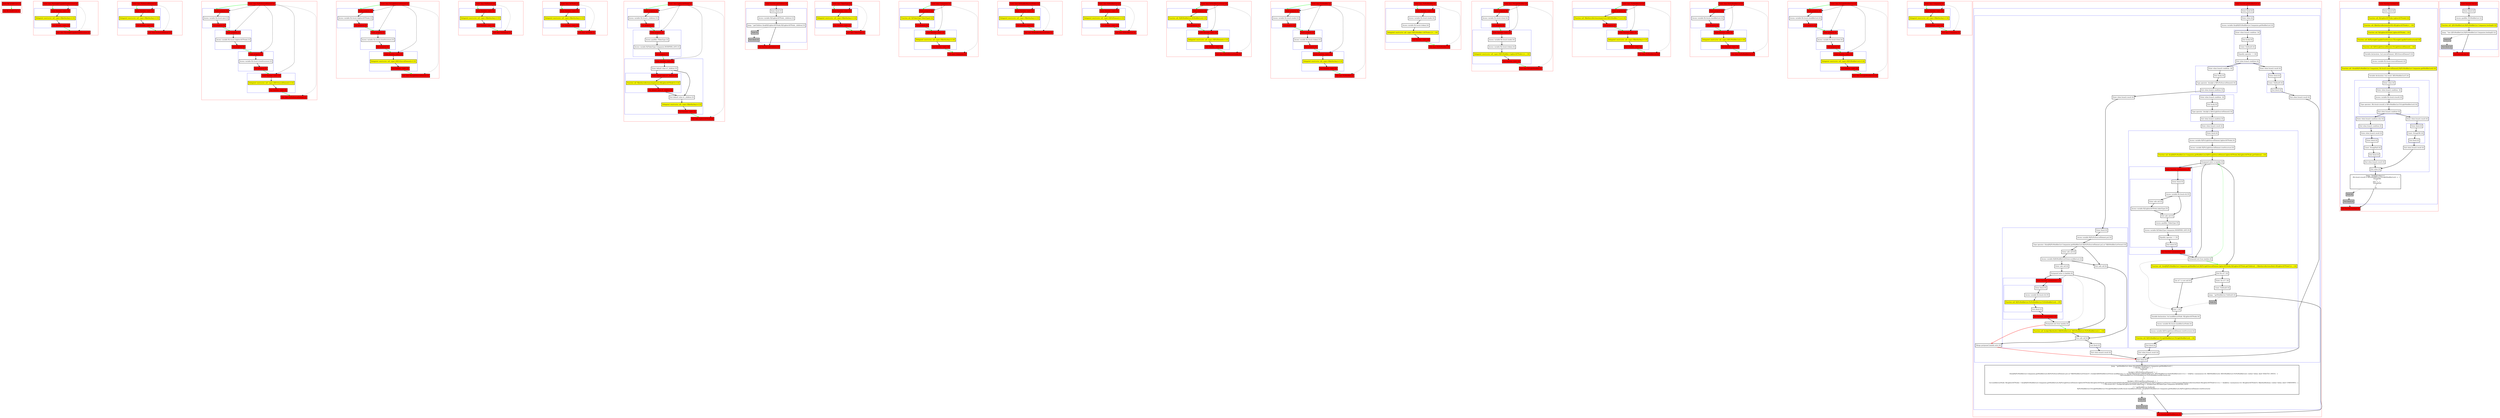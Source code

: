 digraph kt44814_kt {
    graph [nodesep=3]
    node [shape=box penwidth=2]
    edge [penwidth=2]

    subgraph cluster_0 {
        color=red
        0 [label="Enter file kt44814.kt [1]" style="filled" fillcolor=red];
        1 [label="Exit file kt44814.kt [1]" style="filled" fillcolor=red];
    }
    0 -> {1} [color=green];

    subgraph cluster_1 {
        color=red
        2 [label="Enter class FlyweightCapableTreeStructure [2]" style="filled" fillcolor=red];
        subgraph cluster_2 {
            color=blue
            3 [label="Enter function <init> [3]" style="filled" fillcolor=red];
            4 [label="Delegated constructor call: super<R|kotlin/Any|>() [3]" style="filled" fillcolor=yellow];
            5 [label="Exit function <init> [3]" style="filled" fillcolor=red];
        }
        6 [label="Exit class FlyweightCapableTreeStructure [2]" style="filled" fillcolor=red];
    }
    2 -> {3} [color=green];
    2 -> {6} [style=dotted];
    2 -> {3} [style=dashed];
    3 -> {4};
    4 -> {5};
    5 -> {6} [color=green];

    subgraph cluster_3 {
        color=red
        7 [label="Enter class FirSourceElement [2]" style="filled" fillcolor=red];
        subgraph cluster_4 {
            color=blue
            8 [label="Enter function <init> [3]" style="filled" fillcolor=red];
            9 [label="Delegated constructor call: super<R|kotlin/Any|>() [3]" style="filled" fillcolor=yellow];
            10 [label="Exit function <init> [3]" style="filled" fillcolor=red];
        }
        11 [label="Exit class FirSourceElement [2]" style="filled" fillcolor=red];
    }
    7 -> {8} [color=green];
    7 -> {11} [style=dotted];
    7 -> {8} [style=dashed];
    8 -> {9};
    9 -> {10};
    10 -> {11} [color=green];

    subgraph cluster_5 {
        color=red
        12 [label="Enter class FirPsiSourceElement [2]" style="filled" fillcolor=red];
        subgraph cluster_6 {
            color=blue
            13 [label="Enter property [3]" style="filled" fillcolor=red];
            14 [label="Access variable R|<local>/psi| [3]"];
            15 [label="Exit property [3]" style="filled" fillcolor=red];
        }
        subgraph cluster_7 {
            color=blue
            16 [label="Enter property [3]" style="filled" fillcolor=red];
            17 [label="Access variable R|<local>/lighterASTNode| [3]"];
            18 [label="Exit property [3]" style="filled" fillcolor=red];
        }
        subgraph cluster_8 {
            color=blue
            19 [label="Enter property [3]" style="filled" fillcolor=red];
            20 [label="Access variable R|<local>/treeStructure| [3]"];
            21 [label="Exit property [3]" style="filled" fillcolor=red];
        }
        subgraph cluster_9 {
            color=blue
            22 [label="Enter function <init> [3]" style="filled" fillcolor=red];
            23 [label="Delegated constructor call: super<R|FirSourceElement|>() [3]" style="filled" fillcolor=yellow];
            24 [label="Exit function <init> [3]" style="filled" fillcolor=red];
        }
        25 [label="Exit class FirPsiSourceElement [2]" style="filled" fillcolor=red];
    }
    12 -> {13} [color=green];
    12 -> {25} [style=dotted];
    12 -> {13 16 19 22} [style=dashed];
    13 -> {14};
    14 -> {15};
    15 -> {16} [color=green];
    16 -> {17};
    17 -> {18};
    18 -> {19} [color=green];
    19 -> {20};
    20 -> {21};
    21 -> {22} [color=green];
    22 -> {23};
    23 -> {24};
    24 -> {25} [color=green];

    subgraph cluster_10 {
        color=red
        26 [label="Enter class FirLightSourceElement [2]" style="filled" fillcolor=red];
        subgraph cluster_11 {
            color=blue
            27 [label="Enter property [3]" style="filled" fillcolor=red];
            28 [label="Access variable R|<local>/lighterASTNode| [3]"];
            29 [label="Exit property [3]" style="filled" fillcolor=red];
        }
        subgraph cluster_12 {
            color=blue
            30 [label="Enter property [3]" style="filled" fillcolor=red];
            31 [label="Access variable R|<local>/treeStructure| [3]"];
            32 [label="Exit property [3]" style="filled" fillcolor=red];
        }
        subgraph cluster_13 {
            color=blue
            33 [label="Enter function <init> [3]" style="filled" fillcolor=red];
            34 [label="Delegated constructor call: super<R|FirSourceElement|>() [3]" style="filled" fillcolor=yellow];
            35 [label="Exit function <init> [3]" style="filled" fillcolor=red];
        }
        36 [label="Exit class FirLightSourceElement [2]" style="filled" fillcolor=red];
    }
    26 -> {27} [color=green];
    26 -> {36} [style=dotted];
    26 -> {27 30 33} [style=dashed];
    27 -> {28};
    28 -> {29};
    29 -> {30} [color=green];
    30 -> {31};
    31 -> {32};
    32 -> {33} [color=green];
    33 -> {34};
    34 -> {35};
    35 -> {36} [color=green];

    subgraph cluster_14 {
        color=red
        37 [label="Enter class PsiElement [2]" style="filled" fillcolor=red];
        subgraph cluster_15 {
            color=blue
            38 [label="Enter function <init> [3]" style="filled" fillcolor=red];
            39 [label="Delegated constructor call: super<R|kotlin/Any|>() [3]" style="filled" fillcolor=yellow];
            40 [label="Exit function <init> [3]" style="filled" fillcolor=red];
        }
        41 [label="Exit class PsiElement [2]" style="filled" fillcolor=red];
    }
    37 -> {38} [color=green];
    37 -> {41} [style=dotted];
    37 -> {38} [style=dashed];
    38 -> {39};
    39 -> {40};
    40 -> {41} [color=green];

    subgraph cluster_16 {
        color=red
        42 [label="Enter class ASTNode [2]" style="filled" fillcolor=red];
        subgraph cluster_17 {
            color=blue
            43 [label="Enter function <init> [3]" style="filled" fillcolor=red];
            44 [label="Delegated constructor call: super<R|kotlin/Any|>() [3]" style="filled" fillcolor=yellow];
            45 [label="Exit function <init> [3]" style="filled" fillcolor=red];
        }
        46 [label="Exit class ASTNode [2]" style="filled" fillcolor=red];
    }
    42 -> {43} [color=green];
    42 -> {46} [style=dotted];
    42 -> {43} [style=dashed];
    43 -> {44};
    44 -> {45};
    45 -> {46} [color=green];

    subgraph cluster_18 {
        color=red
        47 [label="Enter class LighterASTNode [2]" style="filled" fillcolor=red];
        subgraph cluster_19 {
            color=blue
            48 [label="Enter property [3]" style="filled" fillcolor=red];
            49 [label="Access variable R|<local>/_children| [3]"];
            50 [label="Exit property [3]" style="filled" fillcolor=red];
        }
        subgraph cluster_20 {
            color=blue
            51 [label="Enter property [3]" style="filled" fillcolor=red];
            52 [label="Access qualifier /TokenType [3]"];
            53 [label="Access variable R|/TokenType.Companion.MODIFIER_LIST| [3]"];
            54 [label="Exit property [3]" style="filled" fillcolor=red];
        }
        subgraph cluster_21 {
            color=blue
            55 [label="Enter function <init> [3]" style="filled" fillcolor=red];
            56 [label="Enter default value of _children [3]"];
            subgraph cluster_22 {
                color=blue
                57 [label="Enter default value of _children [4]" style="filled" fillcolor=red];
                58 [label="Function call: R|kotlin/collections/emptyList|<R|LighterASTNode?|>() [4]" style="filled" fillcolor=yellow];
                59 [label="Exit default value of _children [4]" style="filled" fillcolor=red];
            }
            60 [label="Exit default value of _children [3]"];
            61 [label="Delegated constructor call: super<R|kotlin/Any|>() [3]" style="filled" fillcolor=yellow];
            62 [label="Exit function <init> [3]" style="filled" fillcolor=red];
        }
        63 [label="Exit class LighterASTNode [2]" style="filled" fillcolor=red];
    }
    47 -> {48} [color=green];
    47 -> {63} [style=dotted];
    47 -> {48 51 55} [style=dashed];
    48 -> {49};
    49 -> {50};
    50 -> {51} [color=green];
    51 -> {52};
    52 -> {53};
    53 -> {54};
    54 -> {55} [color=green];
    55 -> {56};
    56 -> {57 60};
    56 -> {57} [style=dashed];
    57 -> {58};
    58 -> {59};
    59 -> {60};
    60 -> {61};
    61 -> {62};
    62 -> {63} [color=green];

    subgraph cluster_23 {
        color=red
        64 [label="Enter function getChildren [3]" style="filled" fillcolor=red];
        subgraph cluster_24 {
            color=blue
            65 [label="Enter block [3]"];
            66 [label="Access variable R|/LighterASTNode._children| [3]"];
            67 [label="Jump: ^getChildren this@R|/LighterASTNode|.R|/LighterASTNode._children| [3]"];
            68 [label="Stub [3]" style="filled" fillcolor=gray];
            69 [label="Exit block [3]" style="filled" fillcolor=gray];
        }
        70 [label="Exit function getChildren [3]" style="filled" fillcolor=red];
    }
    64 -> {65};
    65 -> {66};
    66 -> {67};
    67 -> {70};
    67 -> {68} [style=dotted];
    68 -> {69} [style=dotted];
    69 -> {70} [style=dotted];

    subgraph cluster_25 {
        color=red
        71 [label="Enter class TokenType [2]" style="filled" fillcolor=red];
        subgraph cluster_26 {
            color=blue
            72 [label="Enter function <init> [3]" style="filled" fillcolor=red];
            73 [label="Delegated constructor call: super<R|kotlin/Any|>() [3]" style="filled" fillcolor=yellow];
            74 [label="Exit function <init> [3]" style="filled" fillcolor=red];
        }
        75 [label="Exit class TokenType [2]" style="filled" fillcolor=red];
    }
    71 -> {72} [color=green];
    71 -> {75} [style=dotted];
    71 -> {72} [style=dashed];
    72 -> {73};
    73 -> {74};
    74 -> {75} [color=green];

    subgraph cluster_27 {
        color=red
        76 [label="Enter class Companion [3]" style="filled" fillcolor=red];
        subgraph cluster_28 {
            color=blue
            77 [label="Enter property [4]" style="filled" fillcolor=red];
            78 [label="Function call: R|/TokenType.TokenType|() [4]" style="filled" fillcolor=yellow];
            79 [label="Exit property [4]" style="filled" fillcolor=red];
        }
        subgraph cluster_29 {
            color=blue
            80 [label="Enter function <init> [4]" style="filled" fillcolor=red];
            81 [label="Delegated constructor call: super<R|kotlin/Any|>() [4]" style="filled" fillcolor=yellow];
            82 [label="Exit function <init> [4]" style="filled" fillcolor=red];
        }
        83 [label="Exit class Companion [3]" style="filled" fillcolor=red];
    }
    76 -> {77} [color=green];
    76 -> {83} [style=dotted];
    76 -> {77 80} [style=dashed];
    77 -> {78};
    78 -> {79};
    79 -> {80} [color=green];
    80 -> {81};
    81 -> {82};
    82 -> {83} [color=green];

    subgraph cluster_30 {
        color=red
        84 [label="Enter class KtModifierKeywordToken [2]" style="filled" fillcolor=red];
        subgraph cluster_31 {
            color=blue
            85 [label="Enter function <init> [3]" style="filled" fillcolor=red];
            86 [label="Delegated constructor call: super<R|kotlin/Any|>() [3]" style="filled" fillcolor=yellow];
            87 [label="Exit function <init> [3]" style="filled" fillcolor=red];
        }
        88 [label="Exit class KtModifierKeywordToken [2]" style="filled" fillcolor=red];
    }
    84 -> {85} [color=green];
    84 -> {88} [style=dotted];
    84 -> {85} [style=dashed];
    85 -> {86};
    86 -> {87};
    87 -> {88} [color=green];

    subgraph cluster_32 {
        color=red
        89 [label="Enter class KtModifierList [2]" style="filled" fillcolor=red];
        subgraph cluster_33 {
            color=blue
            90 [label="Enter function <init> [3]" style="filled" fillcolor=red];
            91 [label="Delegated constructor call: super<R|PsiElement|>() [3]" style="filled" fillcolor=yellow];
            92 [label="Exit function <init> [3]" style="filled" fillcolor=red];
        }
        93 [label="Exit class KtModifierList [2]" style="filled" fillcolor=red];
    }
    89 -> {90} [color=green];
    89 -> {93} [style=dotted];
    89 -> {90} [style=dashed];
    90 -> {91};
    91 -> {92};
    92 -> {93} [color=green];

    subgraph cluster_34 {
        color=red
        94 [label="Enter class KtModifierListOwner [2]" style="filled" fillcolor=red];
        subgraph cluster_35 {
            color=blue
            95 [label="Enter property [3]" style="filled" fillcolor=red];
            96 [label="Function call: R|/KtModifierList.KtModifierList|() [3]" style="filled" fillcolor=yellow];
            97 [label="Exit property [3]" style="filled" fillcolor=red];
        }
        subgraph cluster_36 {
            color=blue
            98 [label="Enter function <init> [3]" style="filled" fillcolor=red];
            99 [label="Delegated constructor call: super<R|PsiElement|>() [3]" style="filled" fillcolor=yellow];
            100 [label="Exit function <init> [3]" style="filled" fillcolor=red];
        }
        101 [label="Exit class KtModifierListOwner [2]" style="filled" fillcolor=red];
    }
    94 -> {95} [color=green];
    94 -> {101} [style=dotted];
    94 -> {95 98} [style=dashed];
    95 -> {96};
    96 -> {97};
    97 -> {98} [color=green];
    98 -> {99};
    99 -> {100};
    100 -> {101} [color=green];

    subgraph cluster_37 {
        color=red
        102 [label="Enter class FirModifier [2]" style="filled" fillcolor=red];
        subgraph cluster_38 {
            color=blue
            103 [label="Enter property [3]" style="filled" fillcolor=red];
            104 [label="Access variable R|<local>/node| [3]"];
            105 [label="Exit property [3]" style="filled" fillcolor=red];
        }
        subgraph cluster_39 {
            color=blue
            106 [label="Enter property [3]" style="filled" fillcolor=red];
            107 [label="Access variable R|<local>/token| [3]"];
            108 [label="Exit property [3]" style="filled" fillcolor=red];
        }
        subgraph cluster_40 {
            color=blue
            109 [label="Enter function <init> [3]" style="filled" fillcolor=red];
            110 [label="Delegated constructor call: super<R|kotlin/Any|>() [3]" style="filled" fillcolor=yellow];
            111 [label="Exit function <init> [3]" style="filled" fillcolor=red];
        }
        112 [label="Exit class FirModifier [2]" style="filled" fillcolor=red];
    }
    102 -> {103} [color=green];
    102 -> {112} [style=dotted];
    102 -> {103 106 109} [style=dashed];
    103 -> {104};
    104 -> {105};
    105 -> {106} [color=green];
    106 -> {107};
    107 -> {108};
    108 -> {109} [color=green];
    109 -> {110};
    110 -> {111};
    111 -> {112} [color=green];

    subgraph cluster_41 {
        color=red
        113 [label="Enter class FirPsiModifier [3]" style="filled" fillcolor=red];
        subgraph cluster_42 {
            color=blue
            114 [label="Enter function <init> [4]" style="filled" fillcolor=red];
            115 [label="Access variable R|<local>/node| [4]"];
            116 [label="Access variable R|<local>/token| [4]"];
            117 [label="Delegated constructor call: super<R|FirModifier<ASTNode>|>(...) [4]" style="filled" fillcolor=yellow];
            118 [label="Exit function <init> [4]" style="filled" fillcolor=red];
        }
        119 [label="Exit class FirPsiModifier [3]" style="filled" fillcolor=red];
    }
    113 -> {114} [color=green];
    113 -> {119} [style=dotted];
    113 -> {114} [style=dashed];
    114 -> {115};
    115 -> {116};
    116 -> {117};
    117 -> {118};
    118 -> {119} [color=green];

    subgraph cluster_43 {
        color=red
        120 [label="Enter class FirLightModifier [3]" style="filled" fillcolor=red];
        subgraph cluster_44 {
            color=blue
            121 [label="Enter property [4]" style="filled" fillcolor=red];
            122 [label="Access variable R|<local>/tree| [4]"];
            123 [label="Exit property [4]" style="filled" fillcolor=red];
        }
        subgraph cluster_45 {
            color=blue
            124 [label="Enter function <init> [4]" style="filled" fillcolor=red];
            125 [label="Access variable R|<local>/node| [4]"];
            126 [label="Access variable R|<local>/token| [4]"];
            127 [label="Delegated constructor call: super<R|FirModifier<LighterASTNode>|>(...) [4]" style="filled" fillcolor=yellow];
            128 [label="Exit function <init> [4]" style="filled" fillcolor=red];
        }
        129 [label="Exit class FirLightModifier [3]" style="filled" fillcolor=red];
    }
    120 -> {121} [color=green];
    120 -> {129} [style=dotted];
    120 -> {121 124} [style=dashed];
    121 -> {122};
    122 -> {123};
    123 -> {124} [color=green];
    124 -> {125};
    125 -> {126};
    126 -> {127};
    127 -> {128};
    128 -> {129} [color=green];

    subgraph cluster_46 {
        color=red
        130 [label="Enter class FirModifierList [2]" style="filled" fillcolor=red];
        subgraph cluster_47 {
            color=blue
            131 [label="Enter property [3]" style="filled" fillcolor=red];
            132 [label="Function call: R|kotlin/collections/emptyList|<R|FirModifier<*>|>() [3]" style="filled" fillcolor=yellow];
            133 [label="Exit property [3]" style="filled" fillcolor=red];
        }
        subgraph cluster_48 {
            color=blue
            134 [label="Enter function <init> [3]" style="filled" fillcolor=red];
            135 [label="Delegated constructor call: super<R|kotlin/Any|>() [3]" style="filled" fillcolor=yellow];
            136 [label="Exit function <init> [3]" style="filled" fillcolor=red];
        }
        137 [label="Exit class FirModifierList [2]" style="filled" fillcolor=red];
    }
    130 -> {131} [color=green];
    130 -> {137} [style=dotted];
    130 -> {131 134} [style=dashed];
    131 -> {132};
    132 -> {133};
    133 -> {134} [color=green];
    134 -> {135};
    135 -> {136};
    136 -> {137} [color=green];

    subgraph cluster_49 {
        color=red
        138 [label="Enter class FirPsiModifierList [3]" style="filled" fillcolor=red];
        subgraph cluster_50 {
            color=blue
            139 [label="Enter property [4]" style="filled" fillcolor=red];
            140 [label="Access variable R|<local>/modifierList| [4]"];
            141 [label="Exit property [4]" style="filled" fillcolor=red];
        }
        subgraph cluster_51 {
            color=blue
            142 [label="Enter function <init> [4]" style="filled" fillcolor=red];
            143 [label="Delegated constructor call: super<R|FirModifierList|>() [4]" style="filled" fillcolor=yellow];
            144 [label="Exit function <init> [4]" style="filled" fillcolor=red];
        }
        145 [label="Exit class FirPsiModifierList [3]" style="filled" fillcolor=red];
    }
    138 -> {139} [color=green];
    138 -> {145} [style=dotted];
    138 -> {139 142} [style=dashed];
    139 -> {140};
    140 -> {141};
    141 -> {142} [color=green];
    142 -> {143};
    143 -> {144};
    144 -> {145} [color=green];

    subgraph cluster_52 {
        color=red
        146 [label="Enter class FirLightModifierList [3]" style="filled" fillcolor=red];
        subgraph cluster_53 {
            color=blue
            147 [label="Enter property [4]" style="filled" fillcolor=red];
            148 [label="Access variable R|<local>/modifierList| [4]"];
            149 [label="Exit property [4]" style="filled" fillcolor=red];
        }
        subgraph cluster_54 {
            color=blue
            150 [label="Enter property [4]" style="filled" fillcolor=red];
            151 [label="Access variable R|<local>/tree| [4]"];
            152 [label="Exit property [4]" style="filled" fillcolor=red];
        }
        subgraph cluster_55 {
            color=blue
            153 [label="Enter function <init> [4]" style="filled" fillcolor=red];
            154 [label="Delegated constructor call: super<R|FirModifierList|>() [4]" style="filled" fillcolor=yellow];
            155 [label="Exit function <init> [4]" style="filled" fillcolor=red];
        }
        156 [label="Exit class FirLightModifierList [3]" style="filled" fillcolor=red];
    }
    146 -> {147} [color=green];
    146 -> {156} [style=dotted];
    146 -> {147 150 153} [style=dashed];
    147 -> {148};
    148 -> {149};
    149 -> {150} [color=green];
    150 -> {151};
    151 -> {152};
    152 -> {153} [color=green];
    153 -> {154};
    154 -> {155};
    155 -> {156} [color=green];

    subgraph cluster_56 {
        color=red
        157 [label="Enter class Companion [3]" style="filled" fillcolor=red];
        subgraph cluster_57 {
            color=blue
            158 [label="Enter function <init> [4]" style="filled" fillcolor=red];
            159 [label="Delegated constructor call: super<R|kotlin/Any|>() [4]" style="filled" fillcolor=yellow];
            160 [label="Exit function <init> [4]" style="filled" fillcolor=red];
        }
        161 [label="Exit class Companion [3]" style="filled" fillcolor=red];
    }
    157 -> {158} [color=green];
    157 -> {161} [style=dotted];
    157 -> {158} [style=dashed];
    158 -> {159};
    159 -> {160};
    160 -> {161} [color=green];

    subgraph cluster_58 {
        color=red
        162 [label="Enter function getModifierList [4]" style="filled" fillcolor=red];
        subgraph cluster_59 {
            color=blue
            163 [label="Enter block [4]"];
            subgraph cluster_60 {
                color=blue
                164 [label="Enter when [4]"];
                165 [label="Access variable this@R|/FirModifierList.Companion.getModifierList| [4]"];
                subgraph cluster_61 {
                    color=blue
                    166 [label="Enter when branch condition  [4]"];
                    167 [label="Exit $subj [4]"];
                    168 [label="Const: Null(null) [4]"];
                    169 [label="Equality operator == [4]"];
                    170 [label="Exit when branch condition [4]"];
                }
                subgraph cluster_62 {
                    color=blue
                    171 [label="Enter when branch condition  [4]"];
                    172 [label="Exit $subj [4]"];
                    173 [label="Type operator: ($subj$ is R|FirPsiSourceElement|) [4]"];
                    174 [label="Exit when branch condition [4]"];
                }
                subgraph cluster_63 {
                    color=blue
                    175 [label="Enter when branch condition  [4]"];
                    176 [label="Exit $subj [4]"];
                    177 [label="Type operator: ($subj$ is R|FirLightSourceElement|) [4]"];
                    178 [label="Exit when branch condition [4]"];
                }
                179 [label="Enter when branch result [4]"];
                subgraph cluster_64 {
                    color=blue
                    180 [label="Enter block [4]"];
                    181 [label="Access variable R|/FirLightSourceElement.lighterASTNode| [4]"];
                    182 [label="Access variable R|/FirLightSourceElement.treeStructure| [4]"];
                    183 [label="Function call: this@R|/FirModifierList.Companion.getModifierList|.R|/FirLightSourceElement.lighterASTNode|.R|/LighterASTNode.getChildren|(...) [4]" style="filled" fillcolor=yellow];
                    184 [label="Postponed enter to lambda [4]"];
                    subgraph cluster_65 {
                        color=blue
                        185 [label="Enter function <anonymous> [5]" style="filled" fillcolor=red];
                        subgraph cluster_66 {
                            color=blue
                            186 [label="Enter block [5]"];
                            187 [label="Access variable R|<local>/it| [5]"];
                            188 [label="Enter safe call [5]"];
                            189 [label="Access variable R|/LighterASTNode.tokenType| [5]"];
                            190 [label="Exit safe call [5]"];
                            191 [label="Access qualifier /TokenType [5]"];
                            192 [label="Access variable R|/TokenType.Companion.MODIFIER_LIST| [5]"];
                            193 [label="Equality operator == [5]"];
                            194 [label="Exit block [5]"];
                        }
                        195 [label="Exit function <anonymous> [5]" style="filled" fillcolor=red];
                    }
                    196 [label="Postponed exit from lambda [4]"];
                    197 [label="Function call: this@R|/FirModifierList.Companion.getModifierList|.R|/FirLightSourceElement.lighterASTNode|.R|/LighterASTNode.getChildren|(...).R|kotlin/collections/find|<R|LighterASTNode?|>(...) [4]" style="filled" fillcolor=yellow];
                    198 [label="Exit lhs of ?: [4]"];
                    199 [label="Enter rhs of ?: [4]"];
                    200 [label="Const: Null(null) [4]"];
                    201 [label="Jump: ^getModifierList Null(null) [4]"];
                    202 [label="Stub [4]" style="filled" fillcolor=gray];
                    203 [label="Lhs of ?: is not null [4]"];
                    204 [label="Exit ?: [4]"];
                    205 [label="Variable declaration: lval modifierListNode: R|LighterASTNode| [4]"];
                    206 [label="Access variable R|<local>/modifierListNode| [4]"];
                    207 [label="Access variable R|/FirLightSourceElement.treeStructure| [4]"];
                    208 [label="Function call: R|/FirModifierList.FirLightModifierList.FirLightModifierList|(...) [4]" style="filled" fillcolor=yellow];
                    209 [label="Exit block [4]"];
                }
                210 [label="Exit when branch result [4]"];
                211 [label="Enter when branch result [4]"];
                subgraph cluster_67 {
                    color=blue
                    212 [label="Enter block [4]"];
                    213 [label="Access variable R|/FirPsiSourceElement.psi| [4]"];
                    214 [label="Type operator: (this@R|/FirModifierList.Companion.getModifierList|.R|/FirPsiSourceElement.psi| as? R|KtModifierListOwner|) [4]"];
                    215 [label="Enter safe call [4]"];
                    216 [label="Access variable R|/KtModifierListOwner.modifierList| [4]"];
                    217 [label="Enter safe call [4]"];
                    218 [label="Postponed enter to lambda [4]"];
                    subgraph cluster_68 {
                        color=blue
                        219 [label="Enter function <anonymous> [5]" style="filled" fillcolor=red];
                        subgraph cluster_69 {
                            color=blue
                            220 [label="Enter block [5]"];
                            221 [label="Access variable R|<local>/it| [5]"];
                            222 [label="Function call: R|/FirModifierList.FirPsiModifierList.FirPsiModifierList|(...) [5]" style="filled" fillcolor=yellow];
                            223 [label="Exit block [5]"];
                        }
                        224 [label="Exit function <anonymous> [5]" style="filled" fillcolor=red];
                    }
                    225 [label="Postponed exit from lambda [4]"];
                    226 [label="Function call: $subj$.R|kotlin/let|<R|KtModifierList|, R|FirModifierList.FirPsiModifierList|>(...) [4]" style="filled" fillcolor=yellow];
                    227 [label="Exit safe call [4]"];
                    228 [label="Exit safe call [4]"];
                    229 [label="Exit block [4]"];
                }
                230 [label="Exit when branch result [4]"];
                231 [label="Merge postponed lambda exits [4]"];
                232 [label="Enter when branch result [4]"];
                subgraph cluster_70 {
                    color=blue
                    233 [label="Enter block [4]"];
                    234 [label="Const: Null(null) [4]"];
                    235 [label="Exit block [4]"];
                }
                236 [label="Exit when branch result [4]"];
                237 [label="Exit when [4]"];
            }
            238 [label="Jump: ^getModifierList when (this@R|/FirModifierList.Companion.getModifierList|) {
    ==($subj$, Null(null)) ->  {
        Null(null)
    }
    ($subj$ is R|FirPsiSourceElement|) ->  {
        (this@R|/FirModifierList.Companion.getModifierList|.R|/FirPsiSourceElement.psi| as? R|KtModifierListOwner|)?.{ $subj$.R|/KtModifierListOwner.modifierList| }?.{ $subj$.R|kotlin/let|<R|KtModifierList|, R|FirModifierList.FirPsiModifierList|>(<L> = let@fun <anonymous>(it: R|KtModifierList|): R|FirModifierList.FirPsiModifierList| <inline=Inline, kind=EXACTLY_ONCE>  {
            ^ R|/FirModifierList.FirPsiModifierList.FirPsiModifierList|(R|<local>/it|)
        }
        ) }
    }
    ($subj$ is R|FirLightSourceElement|) ->  {
        lval modifierListNode: R|LighterASTNode| = this@R|/FirModifierList.Companion.getModifierList|.R|/FirLightSourceElement.lighterASTNode|.R|/LighterASTNode.getChildren|(this@R|/FirModifierList.Companion.getModifierList|.R|/FirLightSourceElement.treeStructure|).R|kotlin/collections/find|<R|LighterASTNode?|>(<L> = find@fun <anonymous>(it: R|LighterASTNode?|): R|kotlin/Boolean| <inline=Inline, kind=UNKNOWN>  {
            ^ ==(R|<local>/it|?.{ $subj$.R|/LighterASTNode.tokenType| }, Q|TokenType|.R|/TokenType.Companion.MODIFIER_LIST|)
        }
        ) ?: ^getModifierList Null(null)
        R|/FirModifierList.FirLightModifierList.FirLightModifierList|(R|<local>/modifierListNode|, this@R|/FirModifierList.Companion.getModifierList|.R|/FirLightSourceElement.treeStructure|)
    }
}
 [4]"];
            239 [label="Stub [4]" style="filled" fillcolor=gray];
            240 [label="Exit block [4]" style="filled" fillcolor=gray];
        }
        241 [label="Exit function getModifierList [4]" style="filled" fillcolor=red];
    }
    162 -> {163};
    163 -> {164};
    164 -> {165};
    165 -> {166};
    166 -> {167};
    167 -> {168};
    168 -> {169};
    169 -> {170};
    170 -> {171 232};
    171 -> {172};
    172 -> {173};
    173 -> {174};
    174 -> {175 211};
    175 -> {176};
    176 -> {177};
    177 -> {178};
    178 -> {179};
    179 -> {180};
    180 -> {181};
    181 -> {182};
    182 -> {183};
    183 -> {184};
    184 -> {185 196 197};
    184 -> {185} [style=dashed];
    185 -> {186};
    186 -> {187};
    187 -> {188 190};
    188 -> {189};
    189 -> {190};
    190 -> {191};
    191 -> {192};
    192 -> {193};
    193 -> {194};
    194 -> {195};
    195 -> {196};
    196 -> {184} [color=green style=dashed];
    196 -> {197} [color=green];
    196 -> {204} [style=dotted];
    197 -> {198};
    198 -> {199 203};
    199 -> {200};
    200 -> {201};
    201 -> {241};
    201 -> {202} [style=dotted];
    202 -> {204} [style=dotted];
    203 -> {204};
    204 -> {205};
    205 -> {206};
    206 -> {207};
    207 -> {208};
    208 -> {209};
    209 -> {210};
    210 -> {237};
    211 -> {212};
    212 -> {213};
    213 -> {214};
    214 -> {215 227};
    215 -> {216};
    216 -> {217 227};
    217 -> {218};
    218 -> {219 226};
    218 -> {225} [style=dotted];
    218 -> {219} [style=dashed];
    219 -> {220};
    220 -> {221};
    221 -> {222};
    222 -> {223};
    223 -> {224};
    224 -> {225};
    225 -> {226} [color=green];
    225 -> {231} [color=red];
    226 -> {228};
    227 -> {228};
    228 -> {229 231};
    229 -> {230};
    230 -> {237};
    231 -> {237} [color=red];
    232 -> {233};
    233 -> {234};
    234 -> {235};
    235 -> {236};
    236 -> {237};
    237 -> {238};
    238 -> {241};
    238 -> {239} [style=dotted];
    239 -> {240} [style=dotted];
    240 -> {241} [style=dotted];

    subgraph cluster_71 {
        color=red
        242 [label="Enter function boxImpl [4]" style="filled" fillcolor=red];
        subgraph cluster_72 {
            color=blue
            243 [label="Enter block [4]"];
            244 [label="Function call: R|/LighterASTNode.LighterASTNode|() [4]" style="filled" fillcolor=yellow];
            245 [label="Function call: R|kotlin/collections/listOf|<R|LighterASTNode|>(...) [4]" style="filled" fillcolor=yellow];
            246 [label="Function call: R|/LighterASTNode.LighterASTNode|(...) [4]" style="filled" fillcolor=yellow];
            247 [label="Function call: R|/FlyweightCapableTreeStructure.FlyweightCapableTreeStructure|() [4]" style="filled" fillcolor=yellow];
            248 [label="Function call: R|/FirLightSourceElement.FirLightSourceElement|(...) [4]" style="filled" fillcolor=yellow];
            249 [label="Variable declaration: lval sourceElement: R|FirSourceElement?| [4]"];
            250 [label="Access variable R|<local>/sourceElement| [4]"];
            251 [label="Function call: (this@R|/FirModifierList.Companion|, R|<local>/sourceElement|).R|/FirModifierList.Companion.getModifierList|() [4]" style="filled" fillcolor=yellow];
            252 [label="Variable declaration: lval result: R|FirModifierList?| [4]"];
            subgraph cluster_73 {
                color=blue
                253 [label="Enter when [4]"];
                subgraph cluster_74 {
                    color=blue
                    254 [label="Enter when branch condition  [4]"];
                    255 [label="Access variable R|<local>/result| [4]"];
                    256 [label="Type operator: (R|<local>/result| is R|FirModifierList.FirLightModifierList|) [4]"];
                    257 [label="Exit when branch condition [4]"];
                }
                subgraph cluster_75 {
                    color=blue
                    258 [label="Enter when branch condition else [4]"];
                    259 [label="Exit when branch condition [4]"];
                }
                260 [label="Enter when branch result [4]"];
                subgraph cluster_76 {
                    color=blue
                    261 [label="Enter block [4]"];
                    262 [label="Const: String(Fail) [4]"];
                    263 [label="Exit block [4]"];
                }
                264 [label="Exit when branch result [4]"];
                265 [label="Enter when branch result [4]"];
                subgraph cluster_77 {
                    color=blue
                    266 [label="Enter block [4]"];
                    267 [label="Const: String(OK) [4]"];
                    268 [label="Exit block [4]"];
                }
                269 [label="Exit when branch result [4]"];
                270 [label="Exit when [4]"];
            }
            271 [label="Jump: ^boxImpl when () {
    (R|<local>/result| is R|FirModifierList.FirLightModifierList|) ->  {
        String(OK)
    }
    else ->  {
        String(Fail)
    }
}
 [4]"];
            272 [label="Stub [4]" style="filled" fillcolor=gray];
            273 [label="Exit block [4]" style="filled" fillcolor=gray];
        }
        274 [label="Exit function boxImpl [4]" style="filled" fillcolor=red];
    }
    242 -> {243};
    243 -> {244};
    244 -> {245};
    245 -> {246};
    246 -> {247};
    247 -> {248};
    248 -> {249};
    249 -> {250};
    250 -> {251};
    251 -> {252};
    252 -> {253};
    253 -> {254};
    254 -> {255};
    255 -> {256};
    256 -> {257};
    257 -> {258 265};
    258 -> {259};
    259 -> {260};
    260 -> {261};
    261 -> {262};
    262 -> {263};
    263 -> {264};
    264 -> {270};
    265 -> {266};
    266 -> {267};
    267 -> {268};
    268 -> {269};
    269 -> {270};
    270 -> {271};
    271 -> {274};
    271 -> {272} [style=dotted];
    272 -> {273} [style=dotted];
    273 -> {274} [style=dotted];

    subgraph cluster_78 {
        color=red
        275 [label="Enter function box [2]" style="filled" fillcolor=red];
        subgraph cluster_79 {
            color=blue
            276 [label="Enter block [2]"];
            277 [label="Access qualifier /FirModifierList [2]"];
            278 [label="Function call: Q|FirModifierList|.R|/FirModifierList.Companion.boxImpl|() [2]" style="filled" fillcolor=yellow];
            279 [label="Jump: ^box Q|FirModifierList|.R|/FirModifierList.Companion.boxImpl|() [2]"];
            280 [label="Stub [2]" style="filled" fillcolor=gray];
            281 [label="Exit block [2]" style="filled" fillcolor=gray];
        }
        282 [label="Exit function box [2]" style="filled" fillcolor=red];
    }
    275 -> {276};
    276 -> {277};
    277 -> {278};
    278 -> {279};
    279 -> {282};
    279 -> {280} [style=dotted];
    280 -> {281} [style=dotted];
    281 -> {282} [style=dotted];

}
